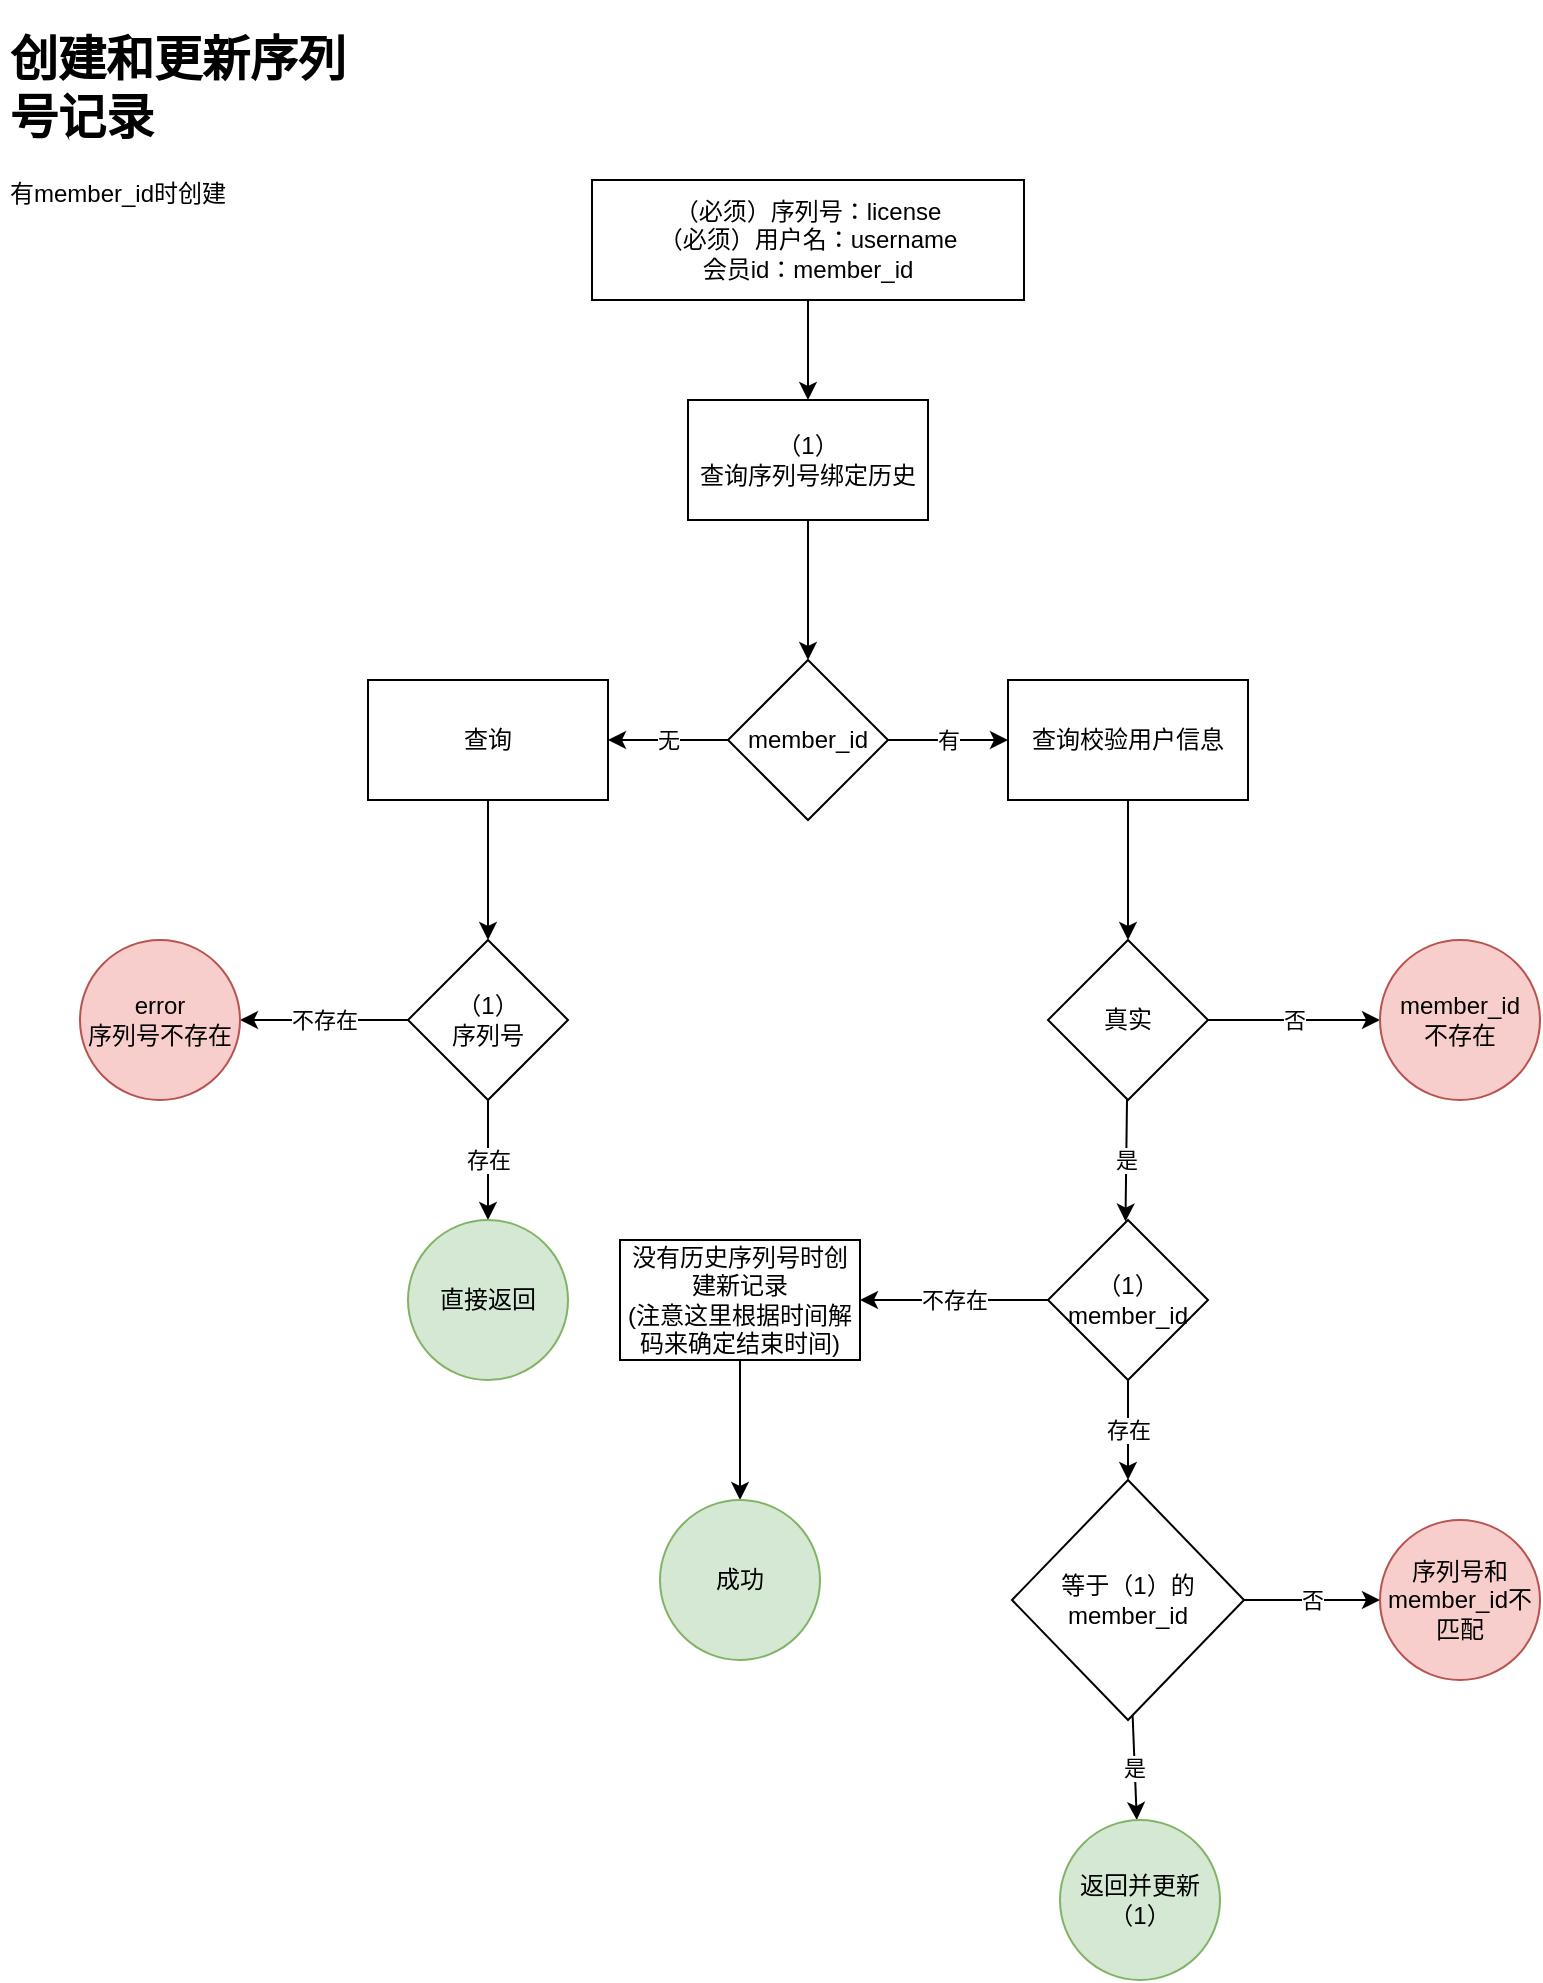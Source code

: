 <mxfile>
    <diagram id="2WAtmzk0YK0Jj1LadHvf" name="第 1 页">
        <mxGraphModel dx="1086" dy="579" grid="1" gridSize="10" guides="1" tooltips="1" connect="1" arrows="1" fold="1" page="1" pageScale="1" pageWidth="827" pageHeight="1169" math="0" shadow="0">
            <root>
                <mxCell id="0"/>
                <mxCell id="1" parent="0"/>
                <mxCell id="6" value="" style="edgeStyle=none;html=1;" parent="1" source="2" target="5" edge="1">
                    <mxGeometry relative="1" as="geometry"/>
                </mxCell>
                <mxCell id="2" value="（必须）序列号：license&lt;br&gt;（必须）用户名：username&lt;br&gt;会员id：member_id" style="rounded=0;whiteSpace=wrap;html=1;" parent="1" vertex="1">
                    <mxGeometry x="306" y="90" width="216" height="60" as="geometry"/>
                </mxCell>
                <mxCell id="3" value="&lt;h1&gt;创建和更新序列号记录&lt;/h1&gt;&lt;p&gt;有member_id时创建&lt;/p&gt;" style="text;html=1;strokeColor=none;fillColor=none;spacing=5;spacingTop=-20;whiteSpace=wrap;overflow=hidden;rounded=0;" parent="1" vertex="1">
                    <mxGeometry x="10" y="10" width="190" height="120" as="geometry"/>
                </mxCell>
                <mxCell id="8" value="" style="edgeStyle=none;html=1;" parent="1" source="5" target="7" edge="1">
                    <mxGeometry relative="1" as="geometry"/>
                </mxCell>
                <mxCell id="5" value="（1）&lt;br&gt;查询序列号绑定历史" style="whiteSpace=wrap;html=1;rounded=0;" parent="1" vertex="1">
                    <mxGeometry x="354" y="200" width="120" height="60" as="geometry"/>
                </mxCell>
                <mxCell id="10" value="无" style="edgeStyle=none;html=1;" parent="1" source="7" target="9" edge="1">
                    <mxGeometry relative="1" as="geometry"/>
                </mxCell>
                <mxCell id="12" value="有" style="edgeStyle=none;html=1;" parent="1" source="7" target="11" edge="1">
                    <mxGeometry relative="1" as="geometry"/>
                </mxCell>
                <mxCell id="7" value="member_id" style="rhombus;whiteSpace=wrap;html=1;rounded=0;" parent="1" vertex="1">
                    <mxGeometry x="374" y="330" width="80" height="80" as="geometry"/>
                </mxCell>
                <mxCell id="15" value="" style="edgeStyle=none;html=1;" parent="1" source="9" target="14" edge="1">
                    <mxGeometry relative="1" as="geometry"/>
                </mxCell>
                <mxCell id="9" value="查询" style="whiteSpace=wrap;html=1;rounded=0;" parent="1" vertex="1">
                    <mxGeometry x="194" y="340" width="120" height="60" as="geometry"/>
                </mxCell>
                <mxCell id="26" value="" style="edgeStyle=none;html=1;" parent="1" source="11" target="25" edge="1">
                    <mxGeometry relative="1" as="geometry"/>
                </mxCell>
                <mxCell id="11" value="查询校验用户信息" style="whiteSpace=wrap;html=1;rounded=0;" parent="1" vertex="1">
                    <mxGeometry x="514" y="340" width="120" height="60" as="geometry"/>
                </mxCell>
                <mxCell id="20" value="存在" style="edgeStyle=none;html=1;" parent="1" source="14" target="19" edge="1">
                    <mxGeometry relative="1" as="geometry"/>
                </mxCell>
                <mxCell id="23" value="不存在" style="edgeStyle=none;html=1;entryX=1;entryY=0.5;entryDx=0;entryDy=0;" parent="1" target="24" edge="1">
                    <mxGeometry relative="1" as="geometry">
                        <mxPoint x="214" y="510" as="sourcePoint"/>
                        <mxPoint x="140" y="510" as="targetPoint"/>
                    </mxGeometry>
                </mxCell>
                <mxCell id="14" value="（1）&lt;br&gt;序列号" style="rhombus;whiteSpace=wrap;html=1;rounded=0;" parent="1" vertex="1">
                    <mxGeometry x="214" y="470" width="80" height="80" as="geometry"/>
                </mxCell>
                <mxCell id="19" value="直接返回" style="ellipse;whiteSpace=wrap;html=1;rounded=0;fillColor=#d5e8d4;strokeColor=#82b366;" parent="1" vertex="1">
                    <mxGeometry x="214" y="610" width="80" height="80" as="geometry"/>
                </mxCell>
                <mxCell id="24" value="error&lt;br&gt;序列号不存在" style="ellipse;whiteSpace=wrap;html=1;aspect=fixed;fillColor=#f8cecc;strokeColor=#b85450;" parent="1" vertex="1">
                    <mxGeometry x="50" y="470" width="80" height="80" as="geometry"/>
                </mxCell>
                <mxCell id="29" value="是" style="edgeStyle=none;html=1;" parent="1" source="25" edge="1">
                    <mxGeometry relative="1" as="geometry">
                        <mxPoint x="572.74" y="610.766" as="targetPoint"/>
                    </mxGeometry>
                </mxCell>
                <mxCell id="42" value="否" style="edgeStyle=none;html=1;exitX=1;exitY=0.5;exitDx=0;exitDy=0;" parent="1" source="25" target="41" edge="1">
                    <mxGeometry relative="1" as="geometry"/>
                </mxCell>
                <mxCell id="25" value="真实" style="rhombus;whiteSpace=wrap;html=1;rounded=0;" parent="1" vertex="1">
                    <mxGeometry x="534" y="470" width="80" height="80" as="geometry"/>
                </mxCell>
                <mxCell id="32" value="存在" style="edgeStyle=none;html=1;exitX=0.5;exitY=1;exitDx=0;exitDy=0;" parent="1" source="30" target="31" edge="1">
                    <mxGeometry relative="1" as="geometry"/>
                </mxCell>
                <mxCell id="38" value="不存在" style="edgeStyle=none;html=1;exitX=0;exitY=0.5;exitDx=0;exitDy=0;entryX=1;entryY=0.5;entryDx=0;entryDy=0;" parent="1" source="30" target="37" edge="1">
                    <mxGeometry relative="1" as="geometry"/>
                </mxCell>
                <mxCell id="30" value="（1）&lt;br style=&quot;border-color: var(--border-color);&quot;&gt;member_id" style="rhombus;whiteSpace=wrap;html=1;" parent="1" vertex="1">
                    <mxGeometry x="534" y="610" width="80" height="80" as="geometry"/>
                </mxCell>
                <mxCell id="34" value="是" style="edgeStyle=none;html=1;" parent="1" source="31" target="33" edge="1">
                    <mxGeometry relative="1" as="geometry"/>
                </mxCell>
                <mxCell id="36" value="否" style="edgeStyle=none;html=1;" parent="1" source="31" target="35" edge="1">
                    <mxGeometry relative="1" as="geometry"/>
                </mxCell>
                <mxCell id="31" value="等于（1）的&lt;br&gt;member_id" style="rhombus;whiteSpace=wrap;html=1;rounded=0;" parent="1" vertex="1">
                    <mxGeometry x="516" y="740" width="116" height="120" as="geometry"/>
                </mxCell>
                <mxCell id="33" value="返回并更新（1）" style="ellipse;whiteSpace=wrap;html=1;rounded=0;fillColor=#d5e8d4;strokeColor=#82b366;" parent="1" vertex="1">
                    <mxGeometry x="540" y="910" width="80" height="80" as="geometry"/>
                </mxCell>
                <mxCell id="35" value="序列号和member_id不匹配" style="ellipse;whiteSpace=wrap;html=1;rounded=0;fillColor=#f8cecc;strokeColor=#b85450;" parent="1" vertex="1">
                    <mxGeometry x="700" y="760" width="80" height="80" as="geometry"/>
                </mxCell>
                <mxCell id="40" value="" style="edgeStyle=none;html=1;" parent="1" source="37" target="39" edge="1">
                    <mxGeometry relative="1" as="geometry"/>
                </mxCell>
                <mxCell id="37" value="没有历史序列号时创建新记录&lt;br&gt;(注意这里根据时间解码来确定结束时间)" style="whiteSpace=wrap;html=1;" parent="1" vertex="1">
                    <mxGeometry x="320" y="620" width="120" height="60" as="geometry"/>
                </mxCell>
                <mxCell id="39" value="成功" style="ellipse;whiteSpace=wrap;html=1;fillColor=#d5e8d4;strokeColor=#82b366;" parent="1" vertex="1">
                    <mxGeometry x="340" y="750" width="80" height="80" as="geometry"/>
                </mxCell>
                <mxCell id="41" value="member_id&lt;br&gt;不存在" style="ellipse;whiteSpace=wrap;html=1;rounded=0;fillColor=#f8cecc;strokeColor=#b85450;" parent="1" vertex="1">
                    <mxGeometry x="700" y="470" width="80" height="80" as="geometry"/>
                </mxCell>
            </root>
        </mxGraphModel>
    </diagram>
</mxfile>